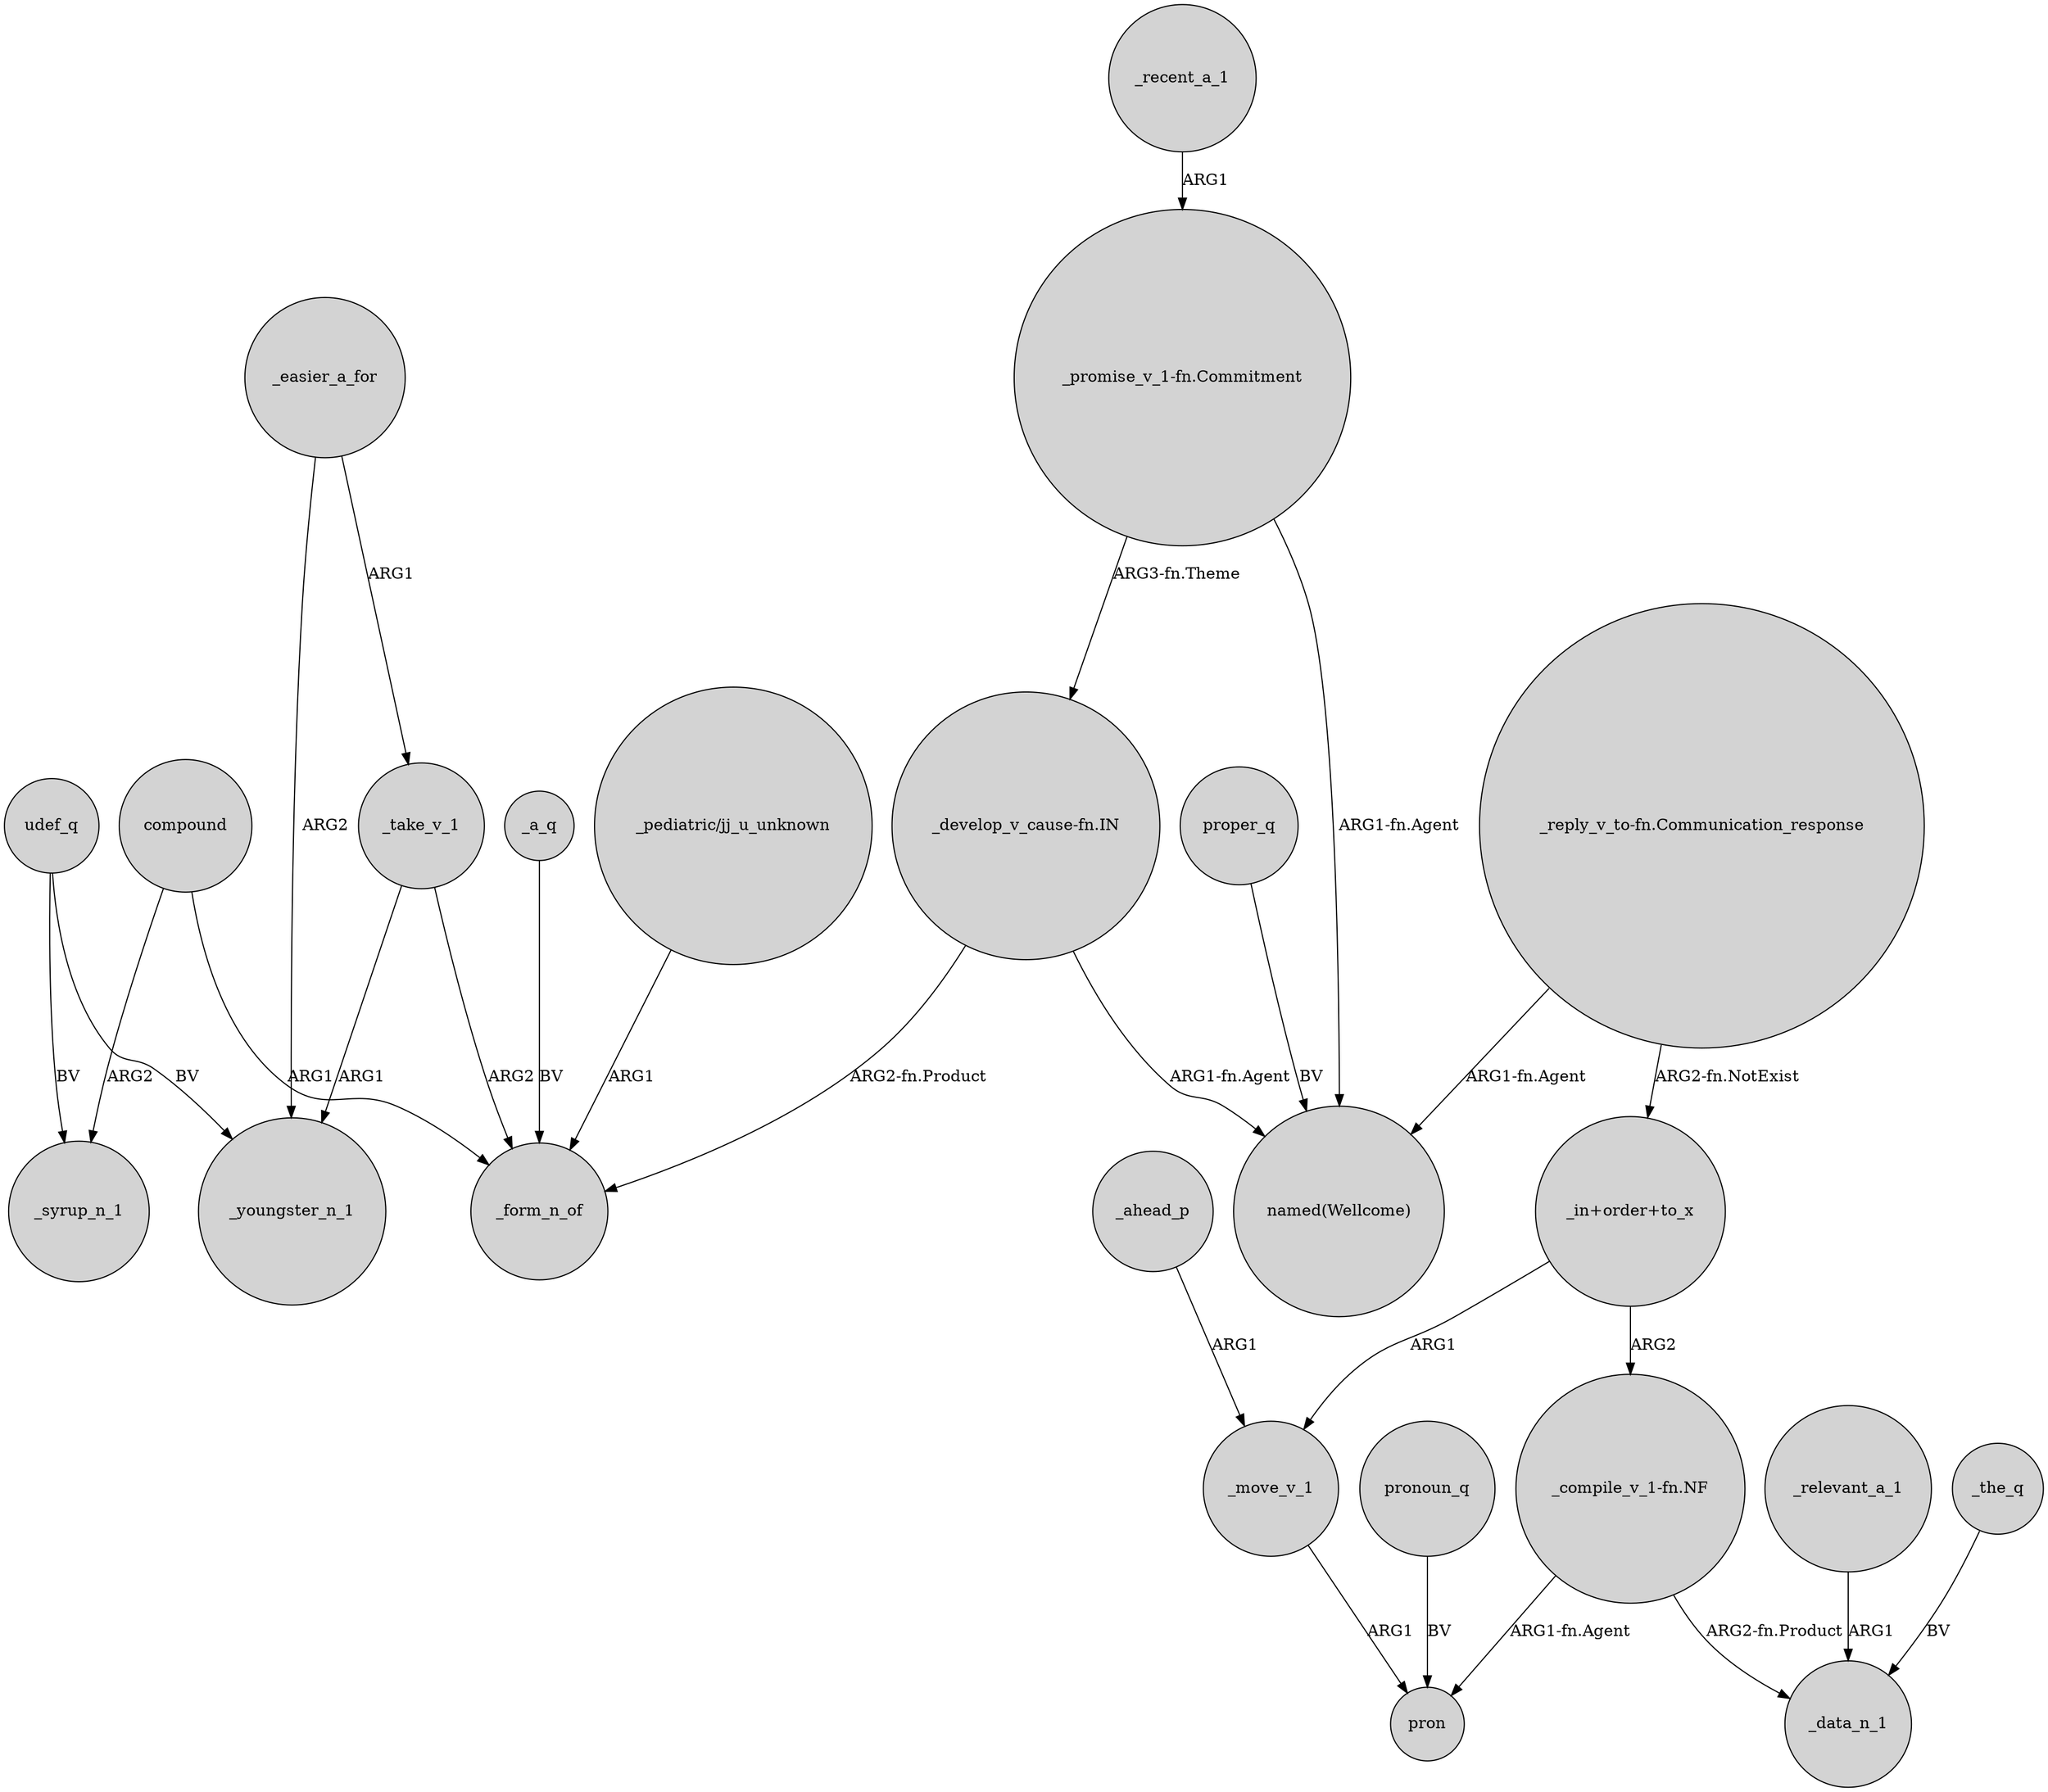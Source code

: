 digraph {
	node [shape=circle style=filled]
	compound -> _syrup_n_1 [label=ARG2]
	_easier_a_for -> _take_v_1 [label=ARG1]
	udef_q -> _youngster_n_1 [label=BV]
	_relevant_a_1 -> _data_n_1 [label=ARG1]
	_a_q -> _form_n_of [label=BV]
	_ahead_p -> _move_v_1 [label=ARG1]
	"_in+order+to_x" -> "_compile_v_1-fn.NF" [label=ARG2]
	_take_v_1 -> _youngster_n_1 [label=ARG1]
	"_reply_v_to-fn.Communication_response" -> "named(Wellcome)" [label="ARG1-fn.Agent"]
	_take_v_1 -> _form_n_of [label=ARG2]
	"_in+order+to_x" -> _move_v_1 [label=ARG1]
	udef_q -> _syrup_n_1 [label=BV]
	pronoun_q -> pron [label=BV]
	"_pediatric/jj_u_unknown" -> _form_n_of [label=ARG1]
	_recent_a_1 -> "_promise_v_1-fn.Commitment" [label=ARG1]
	"_develop_v_cause-fn.IN" -> _form_n_of [label="ARG2-fn.Product"]
	"_reply_v_to-fn.Communication_response" -> "_in+order+to_x" [label="ARG2-fn.NotExist"]
	"_promise_v_1-fn.Commitment" -> "_develop_v_cause-fn.IN" [label="ARG3-fn.Theme"]
	"_develop_v_cause-fn.IN" -> "named(Wellcome)" [label="ARG1-fn.Agent"]
	_move_v_1 -> pron [label=ARG1]
	"_compile_v_1-fn.NF" -> pron [label="ARG1-fn.Agent"]
	"_promise_v_1-fn.Commitment" -> "named(Wellcome)" [label="ARG1-fn.Agent"]
	"_compile_v_1-fn.NF" -> _data_n_1 [label="ARG2-fn.Product"]
	compound -> _form_n_of [label=ARG1]
	_easier_a_for -> _youngster_n_1 [label=ARG2]
	proper_q -> "named(Wellcome)" [label=BV]
	_the_q -> _data_n_1 [label=BV]
}
